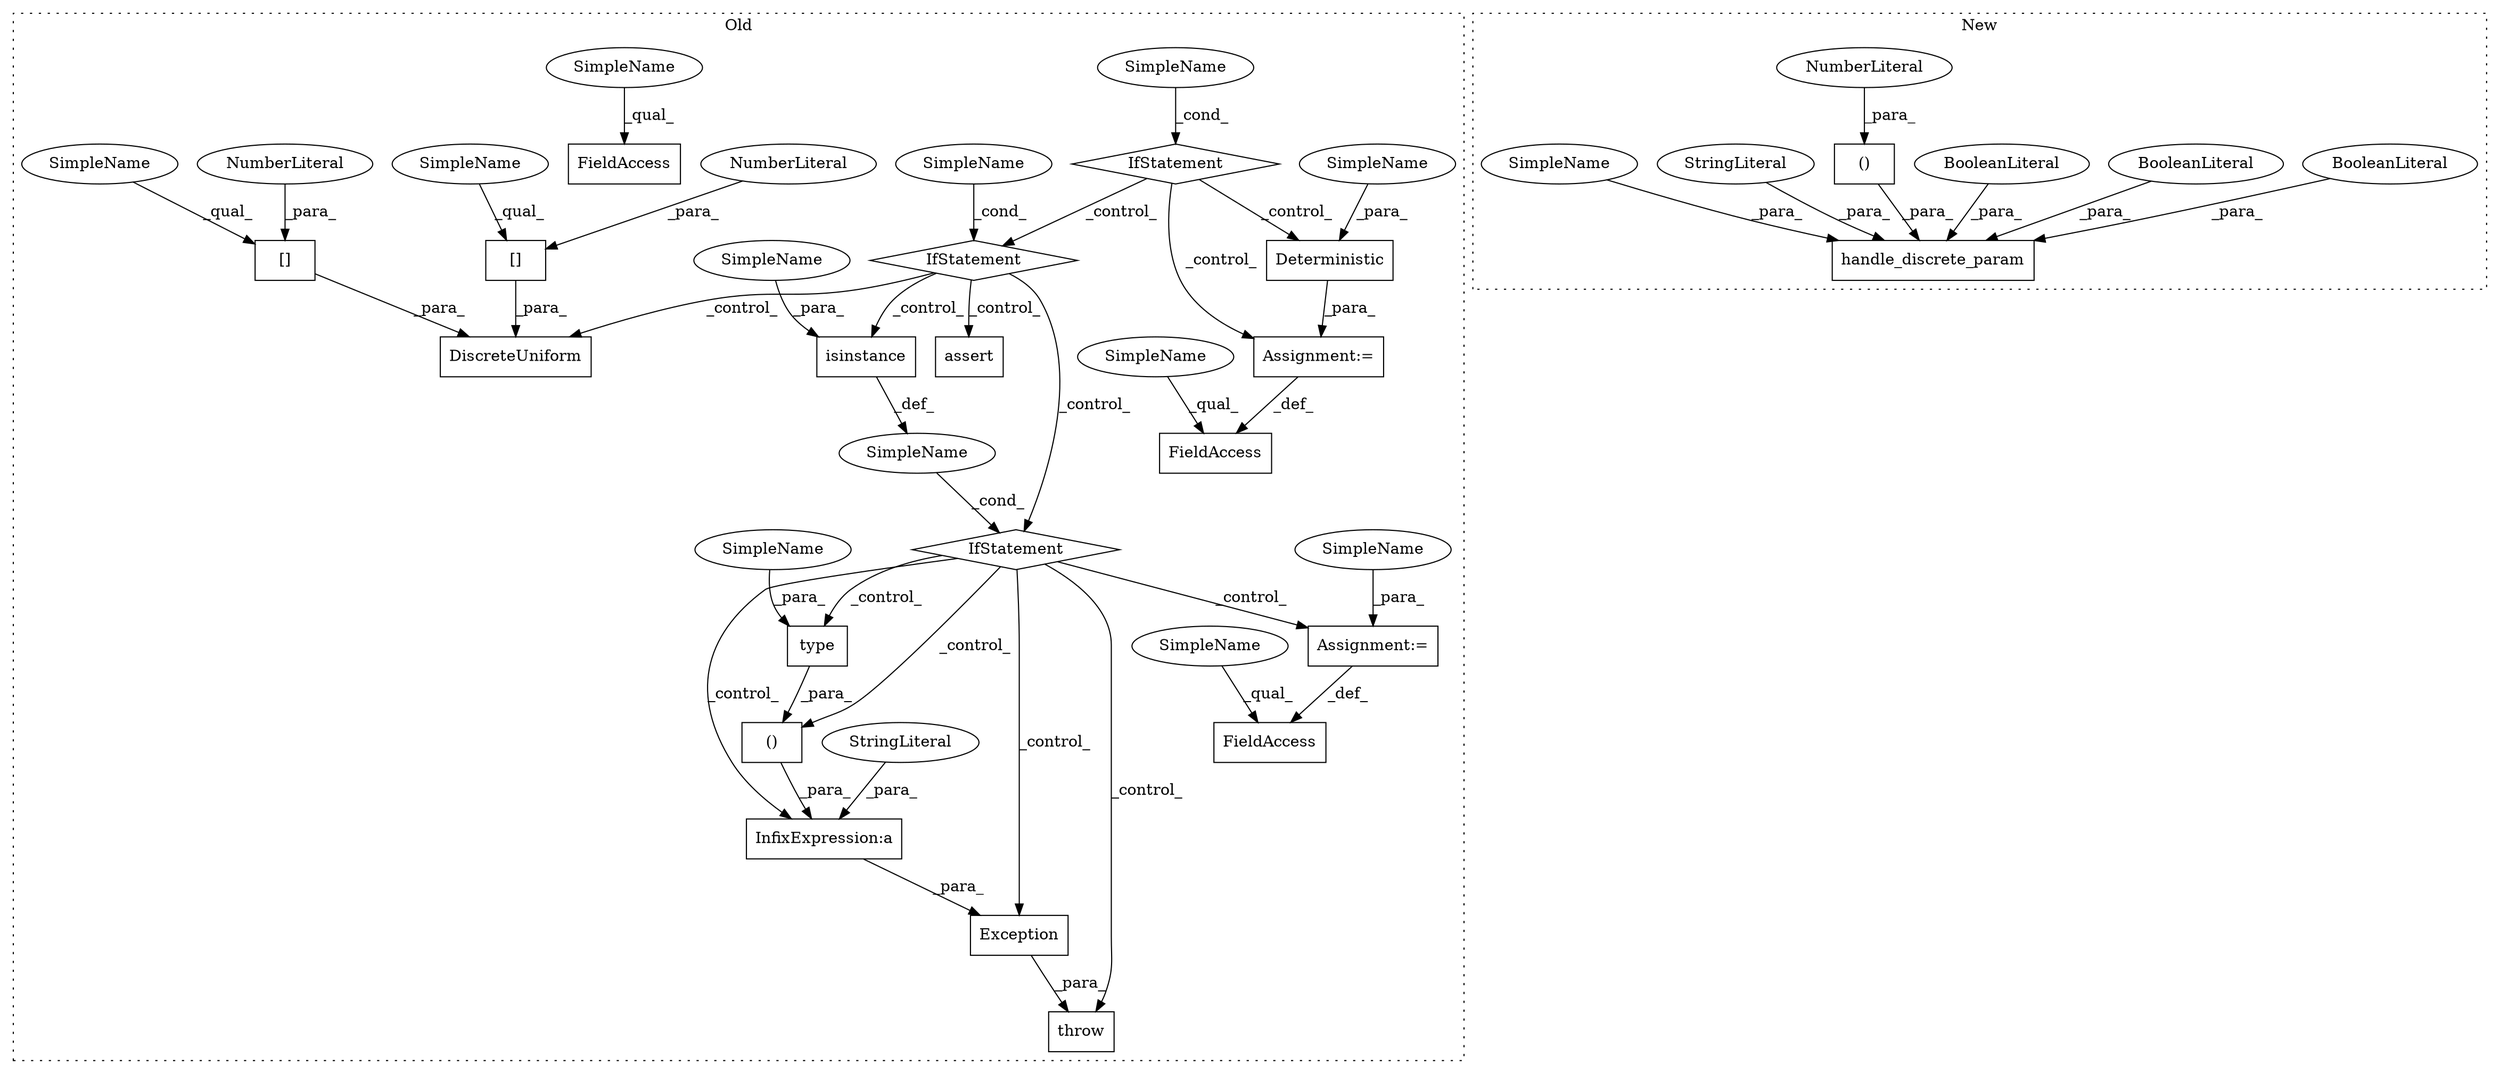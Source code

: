 digraph G {
subgraph cluster0 {
1 [label="Deterministic" a="32" s="877,896" l="14,1" shape="box"];
9 [label="SimpleName" a="42" s="" l="" shape="ellipse"];
10 [label="isinstance" a="32" s="1161,1197" l="11,1" shape="box"];
11 [label="()" a="106" s="1354" l="35" shape="box"];
12 [label="DiscreteUniform" a="32" s="1105,1138" l="16,1" shape="box"];
13 [label="type" a="32" s="1378,1388" l="5,1" shape="box"];
14 [label="assert" a="32" s="961,1084" l="10,2" shape="box"];
15 [label="FieldAccess" a="22" s="866" l="10" shape="box"];
16 [label="IfStatement" a="25" s="915,944" l="4,2" shape="diamond"];
17 [label="InfixExpression:a" a="27" s="1344" l="10" shape="box"];
18 [label="IfStatement" a="25" s="1157,1198" l="4,2" shape="diamond"];
19 [label="[]" a="2" s="1121,1128" l="6,1" shape="box"];
20 [label="IfStatement" a="25" s="668,703" l="4,2" shape="diamond"];
21 [label="[]" a="2" s="1130,1137" l="6,1" shape="box"];
22 [label="NumberLiteral" a="34" s="1127" l="1" shape="ellipse"];
23 [label="NumberLiteral" a="34" s="1136" l="1" shape="ellipse"];
24 [label="SimpleName" a="42" s="" l="" shape="ellipse"];
25 [label="SimpleName" a="42" s="" l="" shape="ellipse"];
26 [label="StringLiteral" a="45" s="1262" l="82" shape="ellipse"];
27 [label="Exception" a="32" s="1252,1389" l="10,2" shape="box"];
28 [label="FieldAccess" a="22" s="1208" l="10" shape="box"];
29 [label="FieldAccess" a="22" s="1788" l="16" shape="box"];
30 [label="throw" a="53" s="1246" l="6" shape="box"];
31 [label="Assignment:=" a="7" s="876" l="1" shape="box"];
32 [label="Assignment:=" a="7" s="1218" l="1" shape="box"];
33 [label="SimpleName" a="42" s="866" l="4" shape="ellipse"];
34 [label="SimpleName" a="42" s="1788" l="4" shape="ellipse"];
35 [label="SimpleName" a="42" s="1208" l="4" shape="ellipse"];
36 [label="SimpleName" a="42" s="1383" l="5" shape="ellipse"];
37 [label="SimpleName" a="42" s="1130" l="5" shape="ellipse"];
38 [label="SimpleName" a="42" s="891" l="5" shape="ellipse"];
39 [label="SimpleName" a="42" s="1172" l="5" shape="ellipse"];
40 [label="SimpleName" a="42" s="1219" l="5" shape="ellipse"];
41 [label="SimpleName" a="42" s="1121" l="5" shape="ellipse"];
label = "Old";
style="dotted";
}
subgraph cluster1 {
2 [label="handle_discrete_param" a="32" s="690,768" l="22,1" shape="box"];
3 [label="()" a="106" s="731" l="20" shape="box"];
4 [label="BooleanLiteral" a="9" s="753" l="4" shape="ellipse"];
5 [label="BooleanLiteral" a="9" s="758" l="4" shape="ellipse"];
6 [label="BooleanLiteral" a="9" s="763" l="5" shape="ellipse"];
7 [label="NumberLiteral" a="34" s="748" l="3" shape="ellipse"];
8 [label="StringLiteral" a="45" s="718" l="7" shape="ellipse"];
42 [label="SimpleName" a="42" s="712" l="5" shape="ellipse"];
label = "New";
style="dotted";
}
1 -> 31 [label="_para_"];
3 -> 2 [label="_para_"];
4 -> 2 [label="_para_"];
5 -> 2 [label="_para_"];
6 -> 2 [label="_para_"];
7 -> 3 [label="_para_"];
8 -> 2 [label="_para_"];
9 -> 20 [label="_cond_"];
10 -> 25 [label="_def_"];
11 -> 17 [label="_para_"];
13 -> 11 [label="_para_"];
16 -> 12 [label="_control_"];
16 -> 18 [label="_control_"];
16 -> 10 [label="_control_"];
16 -> 14 [label="_control_"];
17 -> 27 [label="_para_"];
18 -> 13 [label="_control_"];
18 -> 11 [label="_control_"];
18 -> 17 [label="_control_"];
18 -> 30 [label="_control_"];
18 -> 32 [label="_control_"];
18 -> 27 [label="_control_"];
19 -> 12 [label="_para_"];
20 -> 31 [label="_control_"];
20 -> 16 [label="_control_"];
20 -> 1 [label="_control_"];
21 -> 12 [label="_para_"];
22 -> 19 [label="_para_"];
23 -> 21 [label="_para_"];
24 -> 16 [label="_cond_"];
25 -> 18 [label="_cond_"];
26 -> 17 [label="_para_"];
27 -> 30 [label="_para_"];
31 -> 15 [label="_def_"];
32 -> 28 [label="_def_"];
33 -> 15 [label="_qual_"];
34 -> 29 [label="_qual_"];
35 -> 28 [label="_qual_"];
36 -> 13 [label="_para_"];
37 -> 21 [label="_qual_"];
38 -> 1 [label="_para_"];
39 -> 10 [label="_para_"];
40 -> 32 [label="_para_"];
41 -> 19 [label="_qual_"];
42 -> 2 [label="_para_"];
}